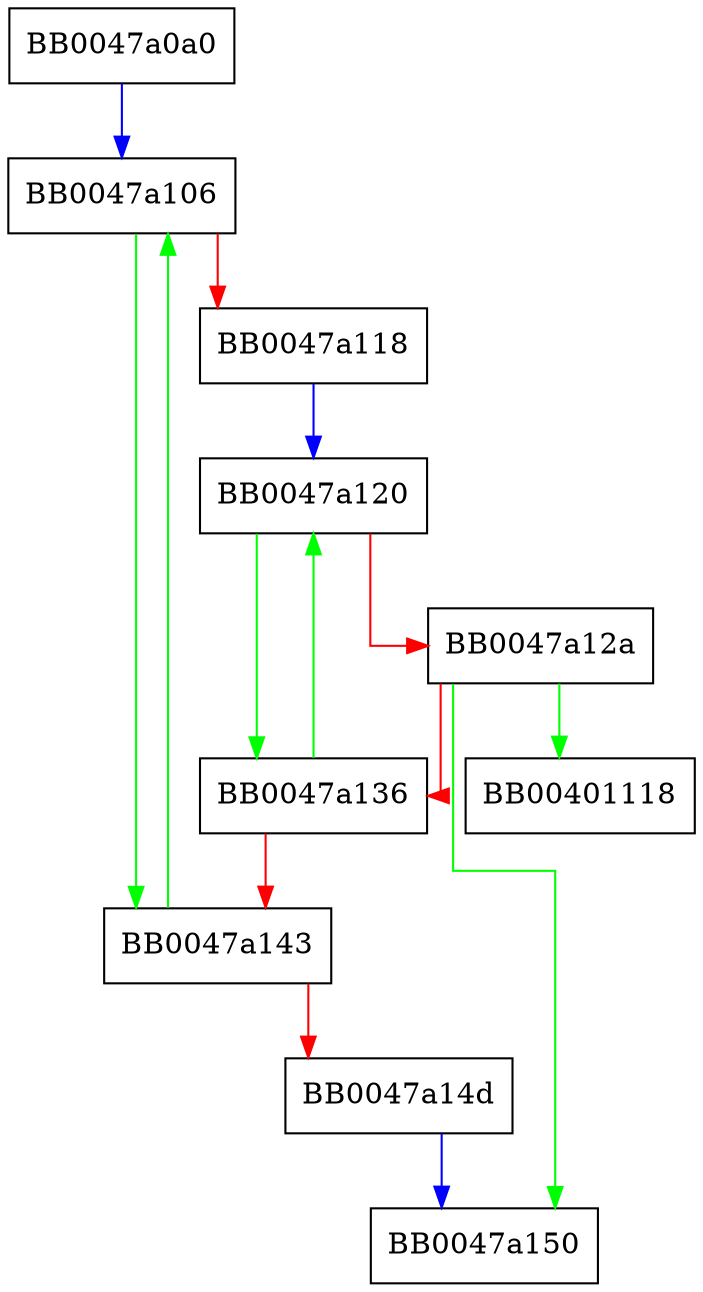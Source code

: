 digraph ssl3_get_cipher_by_std_name {
  node [shape="box"];
  graph [splines=ortho];
  BB0047a0a0 -> BB0047a106 [color="blue"];
  BB0047a106 -> BB0047a143 [color="green"];
  BB0047a106 -> BB0047a118 [color="red"];
  BB0047a118 -> BB0047a120 [color="blue"];
  BB0047a120 -> BB0047a136 [color="green"];
  BB0047a120 -> BB0047a12a [color="red"];
  BB0047a12a -> BB00401118 [color="green"];
  BB0047a12a -> BB0047a150 [color="green"];
  BB0047a12a -> BB0047a136 [color="red"];
  BB0047a136 -> BB0047a120 [color="green"];
  BB0047a136 -> BB0047a143 [color="red"];
  BB0047a143 -> BB0047a106 [color="green"];
  BB0047a143 -> BB0047a14d [color="red"];
  BB0047a14d -> BB0047a150 [color="blue"];
}
